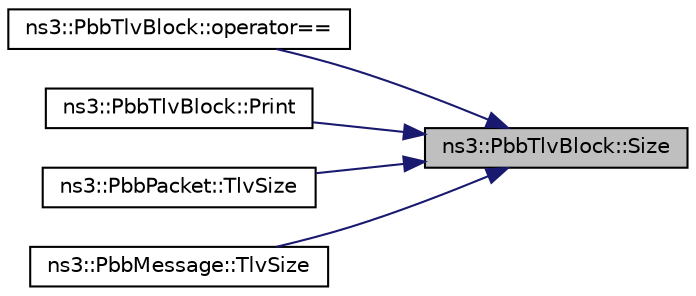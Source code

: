 digraph "ns3::PbbTlvBlock::Size"
{
 // LATEX_PDF_SIZE
  edge [fontname="Helvetica",fontsize="10",labelfontname="Helvetica",labelfontsize="10"];
  node [fontname="Helvetica",fontsize="10",shape=record];
  rankdir="RL";
  Node1 [label="ns3::PbbTlvBlock::Size",height=0.2,width=0.4,color="black", fillcolor="grey75", style="filled", fontcolor="black",tooltip=" "];
  Node1 -> Node2 [dir="back",color="midnightblue",fontsize="10",style="solid",fontname="Helvetica"];
  Node2 [label="ns3::PbbTlvBlock::operator==",height=0.2,width=0.4,color="black", fillcolor="white", style="filled",URL="$classns3_1_1_pbb_tlv_block.html#a1da78e249d9fdafa3ea188d39cdde087",tooltip="Equality operator for PbbTlvBlock."];
  Node1 -> Node3 [dir="back",color="midnightblue",fontsize="10",style="solid",fontname="Helvetica"];
  Node3 [label="ns3::PbbTlvBlock::Print",height=0.2,width=0.4,color="black", fillcolor="white", style="filled",URL="$classns3_1_1_pbb_tlv_block.html#abb34ad0a10337e50cc56ae336f232171",tooltip="Pretty-prints the contents of this block, with specified indentation."];
  Node1 -> Node4 [dir="back",color="midnightblue",fontsize="10",style="solid",fontname="Helvetica"];
  Node4 [label="ns3::PbbPacket::TlvSize",height=0.2,width=0.4,color="black", fillcolor="white", style="filled",URL="$classns3_1_1_pbb_packet.html#a2dbfecc42a4d9e11fa73b3d041615965",tooltip=" "];
  Node1 -> Node5 [dir="back",color="midnightblue",fontsize="10",style="solid",fontname="Helvetica"];
  Node5 [label="ns3::PbbMessage::TlvSize",height=0.2,width=0.4,color="black", fillcolor="white", style="filled",URL="$classns3_1_1_pbb_message.html#a504b89e88c4e6bbc7b8d29728b6bd191",tooltip=" "];
}
